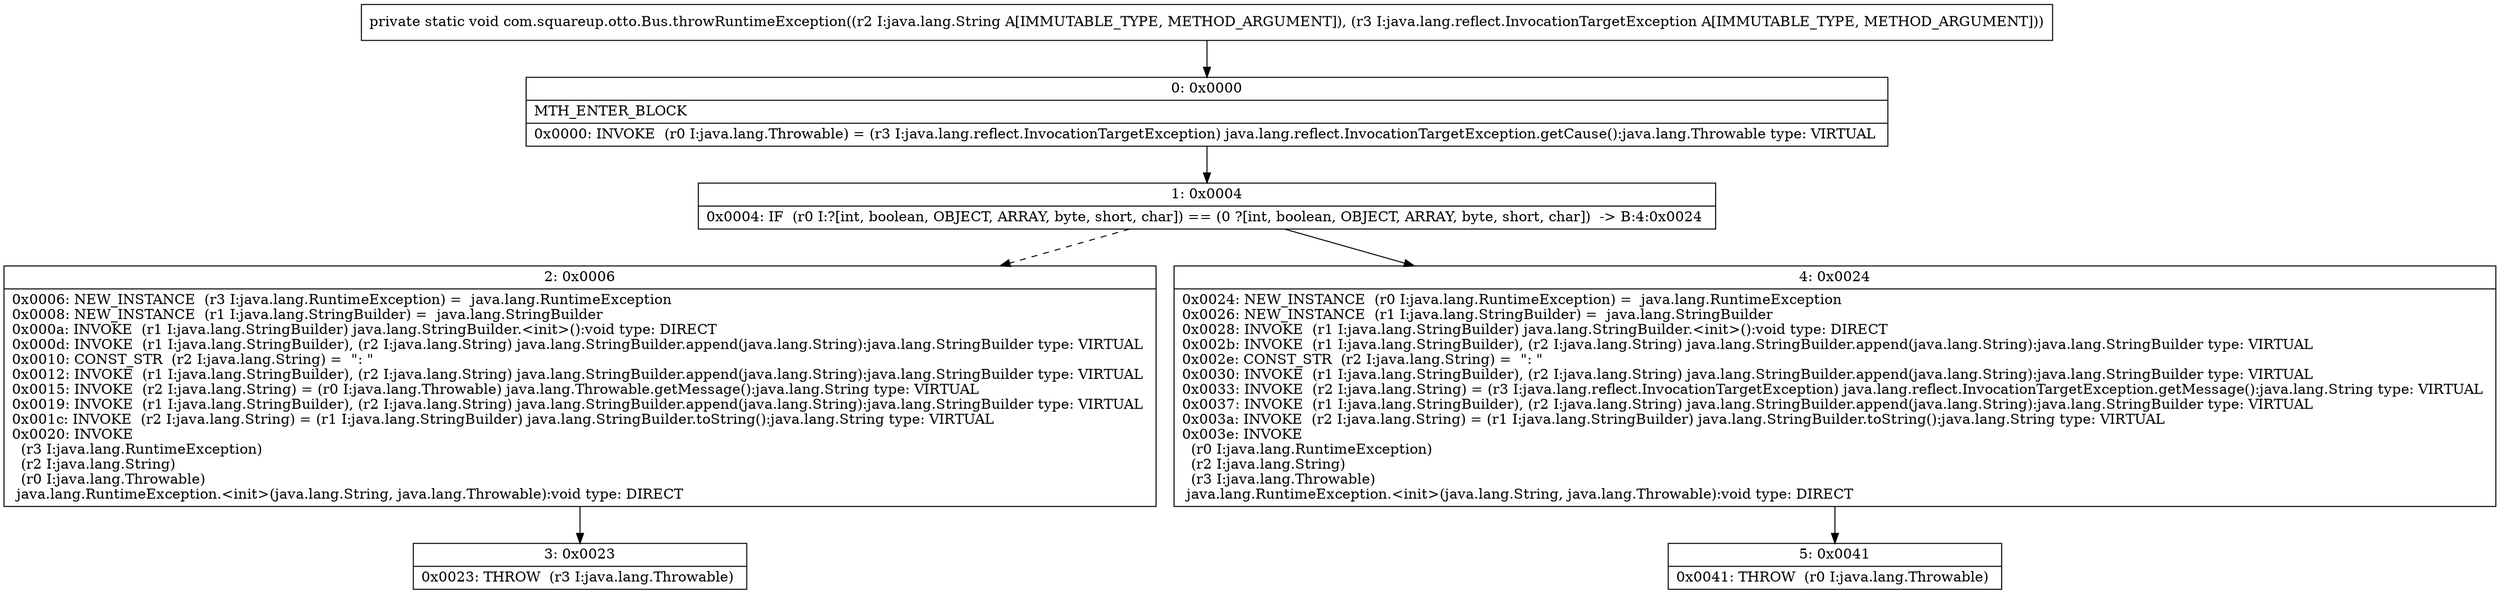 digraph "CFG forcom.squareup.otto.Bus.throwRuntimeException(Ljava\/lang\/String;Ljava\/lang\/reflect\/InvocationTargetException;)V" {
Node_0 [shape=record,label="{0\:\ 0x0000|MTH_ENTER_BLOCK\l|0x0000: INVOKE  (r0 I:java.lang.Throwable) = (r3 I:java.lang.reflect.InvocationTargetException) java.lang.reflect.InvocationTargetException.getCause():java.lang.Throwable type: VIRTUAL \l}"];
Node_1 [shape=record,label="{1\:\ 0x0004|0x0004: IF  (r0 I:?[int, boolean, OBJECT, ARRAY, byte, short, char]) == (0 ?[int, boolean, OBJECT, ARRAY, byte, short, char])  \-\> B:4:0x0024 \l}"];
Node_2 [shape=record,label="{2\:\ 0x0006|0x0006: NEW_INSTANCE  (r3 I:java.lang.RuntimeException) =  java.lang.RuntimeException \l0x0008: NEW_INSTANCE  (r1 I:java.lang.StringBuilder) =  java.lang.StringBuilder \l0x000a: INVOKE  (r1 I:java.lang.StringBuilder) java.lang.StringBuilder.\<init\>():void type: DIRECT \l0x000d: INVOKE  (r1 I:java.lang.StringBuilder), (r2 I:java.lang.String) java.lang.StringBuilder.append(java.lang.String):java.lang.StringBuilder type: VIRTUAL \l0x0010: CONST_STR  (r2 I:java.lang.String) =  \": \" \l0x0012: INVOKE  (r1 I:java.lang.StringBuilder), (r2 I:java.lang.String) java.lang.StringBuilder.append(java.lang.String):java.lang.StringBuilder type: VIRTUAL \l0x0015: INVOKE  (r2 I:java.lang.String) = (r0 I:java.lang.Throwable) java.lang.Throwable.getMessage():java.lang.String type: VIRTUAL \l0x0019: INVOKE  (r1 I:java.lang.StringBuilder), (r2 I:java.lang.String) java.lang.StringBuilder.append(java.lang.String):java.lang.StringBuilder type: VIRTUAL \l0x001c: INVOKE  (r2 I:java.lang.String) = (r1 I:java.lang.StringBuilder) java.lang.StringBuilder.toString():java.lang.String type: VIRTUAL \l0x0020: INVOKE  \l  (r3 I:java.lang.RuntimeException)\l  (r2 I:java.lang.String)\l  (r0 I:java.lang.Throwable)\l java.lang.RuntimeException.\<init\>(java.lang.String, java.lang.Throwable):void type: DIRECT \l}"];
Node_3 [shape=record,label="{3\:\ 0x0023|0x0023: THROW  (r3 I:java.lang.Throwable) \l}"];
Node_4 [shape=record,label="{4\:\ 0x0024|0x0024: NEW_INSTANCE  (r0 I:java.lang.RuntimeException) =  java.lang.RuntimeException \l0x0026: NEW_INSTANCE  (r1 I:java.lang.StringBuilder) =  java.lang.StringBuilder \l0x0028: INVOKE  (r1 I:java.lang.StringBuilder) java.lang.StringBuilder.\<init\>():void type: DIRECT \l0x002b: INVOKE  (r1 I:java.lang.StringBuilder), (r2 I:java.lang.String) java.lang.StringBuilder.append(java.lang.String):java.lang.StringBuilder type: VIRTUAL \l0x002e: CONST_STR  (r2 I:java.lang.String) =  \": \" \l0x0030: INVOKE  (r1 I:java.lang.StringBuilder), (r2 I:java.lang.String) java.lang.StringBuilder.append(java.lang.String):java.lang.StringBuilder type: VIRTUAL \l0x0033: INVOKE  (r2 I:java.lang.String) = (r3 I:java.lang.reflect.InvocationTargetException) java.lang.reflect.InvocationTargetException.getMessage():java.lang.String type: VIRTUAL \l0x0037: INVOKE  (r1 I:java.lang.StringBuilder), (r2 I:java.lang.String) java.lang.StringBuilder.append(java.lang.String):java.lang.StringBuilder type: VIRTUAL \l0x003a: INVOKE  (r2 I:java.lang.String) = (r1 I:java.lang.StringBuilder) java.lang.StringBuilder.toString():java.lang.String type: VIRTUAL \l0x003e: INVOKE  \l  (r0 I:java.lang.RuntimeException)\l  (r2 I:java.lang.String)\l  (r3 I:java.lang.Throwable)\l java.lang.RuntimeException.\<init\>(java.lang.String, java.lang.Throwable):void type: DIRECT \l}"];
Node_5 [shape=record,label="{5\:\ 0x0041|0x0041: THROW  (r0 I:java.lang.Throwable) \l}"];
MethodNode[shape=record,label="{private static void com.squareup.otto.Bus.throwRuntimeException((r2 I:java.lang.String A[IMMUTABLE_TYPE, METHOD_ARGUMENT]), (r3 I:java.lang.reflect.InvocationTargetException A[IMMUTABLE_TYPE, METHOD_ARGUMENT])) }"];
MethodNode -> Node_0;
Node_0 -> Node_1;
Node_1 -> Node_2[style=dashed];
Node_1 -> Node_4;
Node_2 -> Node_3;
Node_4 -> Node_5;
}


